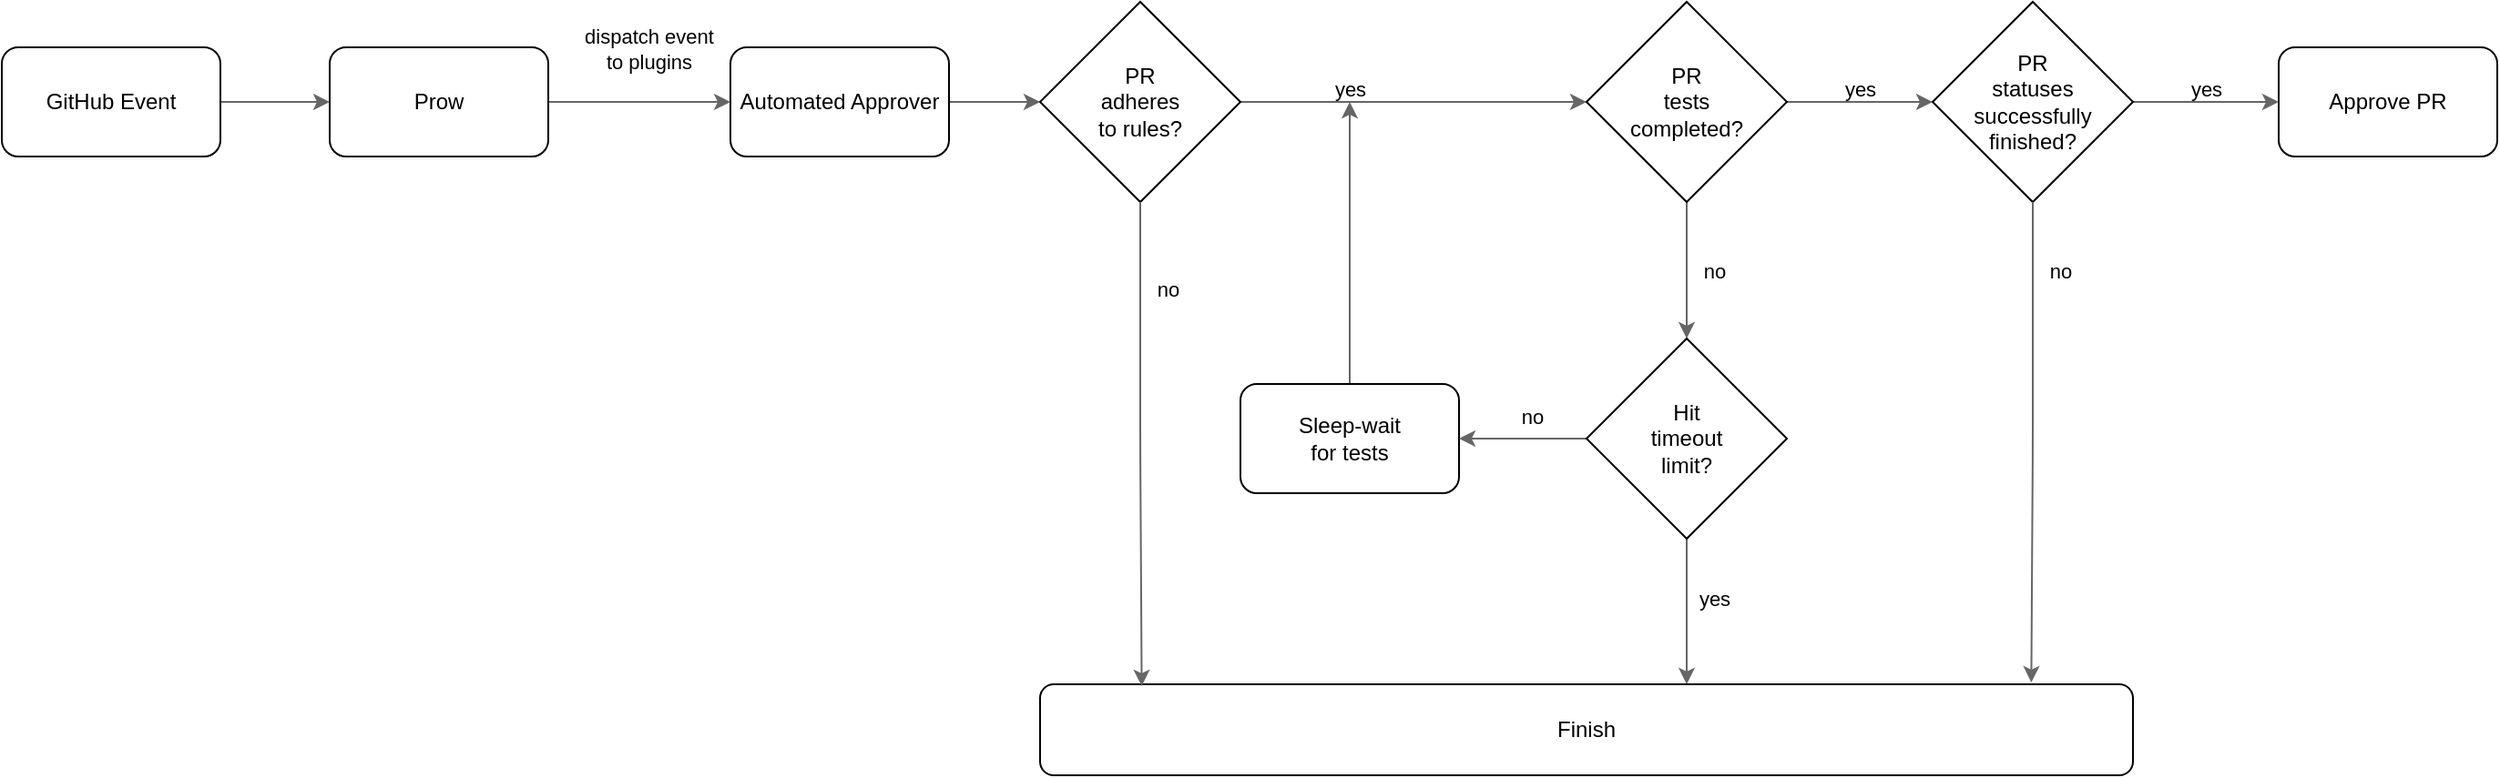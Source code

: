 <mxfile version="22.1.2" type="device">
  <diagram name="Page-1" id="Q6GPCWiZWo3Kk-0Ly1na">
    <mxGraphModel dx="1917" dy="793" grid="1" gridSize="10" guides="1" tooltips="1" connect="1" arrows="1" fnew="1" page="1" pageScale="1" pageWidth="827" pageHeight="1169" math="0" shadow="0">
      <root>
        <mxCell id="0" />
        <mxCell id="1" parent="0" />
        <mxCell id="oPnlrTEqkKn-1l4baIZ--10" value="" style="edgeStyle=orthogonalEdgeStyle;rounded=1;orthogonalLoop=1;jettySize=auto;html=1;strokeColor=#666666;" edge="1" parent="1" source="oPnlrTEqkKn-1l4baIZ--1" target="oPnlrTEqkKn-1l4baIZ--3">
          <mxGeometry relative="1" as="geometry" />
        </mxCell>
        <mxCell id="oPnlrTEqkKn-1l4baIZ--1" value="&lt;font color=&quot;#000000&quot;&gt;GitHub Event&lt;/font&gt;" style="rounded=1;whiteSpace=wrap;html=1;fontColor=#666666;" vertex="1" parent="1">
          <mxGeometry x="10" y="80" width="120" height="60" as="geometry" />
        </mxCell>
        <mxCell id="oPnlrTEqkKn-1l4baIZ--13" value="" style="edgeStyle=orthogonalEdgeStyle;rounded=1;orthogonalLoop=1;jettySize=auto;html=1;strokeColor=#666666;" edge="1" parent="1" source="oPnlrTEqkKn-1l4baIZ--2" target="oPnlrTEqkKn-1l4baIZ--6">
          <mxGeometry relative="1" as="geometry" />
        </mxCell>
        <mxCell id="oPnlrTEqkKn-1l4baIZ--2" value="&lt;font color=&quot;#000000&quot;&gt;Automated Approver&lt;/font&gt;" style="rounded=1;whiteSpace=wrap;html=1;fontColor=#666666;" vertex="1" parent="1">
          <mxGeometry x="410" y="80" width="120" height="60" as="geometry" />
        </mxCell>
        <mxCell id="oPnlrTEqkKn-1l4baIZ--11" value="" style="edgeStyle=orthogonalEdgeStyle;rounded=1;orthogonalLoop=1;jettySize=auto;html=1;strokeColor=#666666;" edge="1" parent="1" source="oPnlrTEqkKn-1l4baIZ--3" target="oPnlrTEqkKn-1l4baIZ--2">
          <mxGeometry relative="1" as="geometry" />
        </mxCell>
        <mxCell id="oPnlrTEqkKn-1l4baIZ--3" value="&lt;font color=&quot;#000000&quot;&gt;Prow&lt;/font&gt;" style="rounded=1;whiteSpace=wrap;html=1;fontColor=#666666;" vertex="1" parent="1">
          <mxGeometry x="190" y="80" width="120" height="60" as="geometry" />
        </mxCell>
        <mxCell id="oPnlrTEqkKn-1l4baIZ--14" value="" style="edgeStyle=orthogonalEdgeStyle;rounded=1;orthogonalLoop=1;jettySize=auto;html=1;strokeColor=#666666;" edge="1" parent="1" source="oPnlrTEqkKn-1l4baIZ--6" target="oPnlrTEqkKn-1l4baIZ--7">
          <mxGeometry relative="1" as="geometry" />
        </mxCell>
        <mxCell id="oPnlrTEqkKn-1l4baIZ--6" value="&lt;font color=&quot;#000000&quot;&gt;PR&lt;br&gt;adheres&lt;br&gt;to rules?&lt;/font&gt;" style="rhombus;whiteSpace=wrap;html=1;fontColor=#666666;" vertex="1" parent="1">
          <mxGeometry x="580" y="55" width="110" height="110" as="geometry" />
        </mxCell>
        <mxCell id="oPnlrTEqkKn-1l4baIZ--15" value="" style="edgeStyle=orthogonalEdgeStyle;rounded=1;orthogonalLoop=1;jettySize=auto;html=1;strokeColor=#666666;" edge="1" parent="1" source="oPnlrTEqkKn-1l4baIZ--7" target="oPnlrTEqkKn-1l4baIZ--8">
          <mxGeometry relative="1" as="geometry" />
        </mxCell>
        <mxCell id="oPnlrTEqkKn-1l4baIZ--21" value="" style="edgeStyle=orthogonalEdgeStyle;rounded=1;orthogonalLoop=1;jettySize=auto;html=1;strokeColor=#666666;" edge="1" parent="1" source="oPnlrTEqkKn-1l4baIZ--7" target="oPnlrTEqkKn-1l4baIZ--18">
          <mxGeometry relative="1" as="geometry" />
        </mxCell>
        <mxCell id="oPnlrTEqkKn-1l4baIZ--7" value="&lt;font color=&quot;#000000&quot;&gt;PR&lt;br&gt;tests &lt;br&gt;completed?&lt;/font&gt;" style="rhombus;whiteSpace=wrap;html=1;fontColor=#666666;" vertex="1" parent="1">
          <mxGeometry x="880" y="55" width="110" height="110" as="geometry" />
        </mxCell>
        <mxCell id="oPnlrTEqkKn-1l4baIZ--16" value="" style="edgeStyle=orthogonalEdgeStyle;rounded=1;orthogonalLoop=1;jettySize=auto;html=1;strokeColor=#666666;" edge="1" parent="1" source="oPnlrTEqkKn-1l4baIZ--8" target="oPnlrTEqkKn-1l4baIZ--9">
          <mxGeometry relative="1" as="geometry" />
        </mxCell>
        <mxCell id="oPnlrTEqkKn-1l4baIZ--8" value="&lt;font color=&quot;#000000&quot;&gt;PR&lt;br&gt;statuses&lt;br&gt;successfully&lt;br&gt;finished?&lt;/font&gt;" style="rhombus;whiteSpace=wrap;html=1;fontColor=#666666;" vertex="1" parent="1">
          <mxGeometry x="1070" y="55" width="110" height="110" as="geometry" />
        </mxCell>
        <mxCell id="oPnlrTEqkKn-1l4baIZ--9" value="&lt;font color=&quot;#000000&quot; style=&quot;font-size: 12px;&quot;&gt;Approve PR&lt;/font&gt;" style="rounded=1;whiteSpace=wrap;html=1;fontColor=#666666;" vertex="1" parent="1">
          <mxGeometry x="1260" y="80" width="120" height="60" as="geometry" />
        </mxCell>
        <mxCell id="oPnlrTEqkKn-1l4baIZ--12" value="&lt;font style=&quot;font-size: 11px;&quot;&gt;dispatch event&lt;br&gt;to plugins&lt;br&gt;&lt;/font&gt;" style="text;html=1;align=center;verticalAlign=top;resizable=0;points=[];autosize=1;strokeColor=none;fillColor=none;" vertex="1" parent="1">
          <mxGeometry x="320" y="60" width="90" height="40" as="geometry" />
        </mxCell>
        <mxCell id="oPnlrTEqkKn-1l4baIZ--25" style="edgeStyle=orthogonalEdgeStyle;rounded=1;orthogonalLoop=1;jettySize=auto;html=1;strokeColor=#666666;" edge="1" parent="1" source="oPnlrTEqkKn-1l4baIZ--17">
          <mxGeometry relative="1" as="geometry">
            <mxPoint x="750" y="110" as="targetPoint" />
          </mxGeometry>
        </mxCell>
        <mxCell id="oPnlrTEqkKn-1l4baIZ--17" value="&lt;font color=&quot;#000000&quot;&gt;Sleep-wait &lt;br&gt;for tests&lt;/font&gt;" style="rounded=1;whiteSpace=wrap;html=1;fontColor=#666666;" vertex="1" parent="1">
          <mxGeometry x="690" y="265" width="120" height="60" as="geometry" />
        </mxCell>
        <mxCell id="oPnlrTEqkKn-1l4baIZ--23" value="" style="edgeStyle=orthogonalEdgeStyle;rounded=1;orthogonalLoop=1;jettySize=auto;html=1;strokeColor=#666666;" edge="1" parent="1" source="oPnlrTEqkKn-1l4baIZ--18" target="oPnlrTEqkKn-1l4baIZ--17">
          <mxGeometry relative="1" as="geometry" />
        </mxCell>
        <mxCell id="oPnlrTEqkKn-1l4baIZ--24" value="" style="edgeStyle=orthogonalEdgeStyle;rounded=1;orthogonalLoop=1;jettySize=auto;html=1;strokeColor=#666666;" edge="1" parent="1" source="oPnlrTEqkKn-1l4baIZ--18" target="oPnlrTEqkKn-1l4baIZ--19">
          <mxGeometry relative="1" as="geometry">
            <Array as="points">
              <mxPoint x="935" y="410" />
              <mxPoint x="935" y="410" />
            </Array>
          </mxGeometry>
        </mxCell>
        <mxCell id="oPnlrTEqkKn-1l4baIZ--18" value="&lt;font color=&quot;#000000&quot;&gt;Hit &lt;br&gt;timeout &lt;br&gt;limit?&lt;/font&gt;" style="rhombus;whiteSpace=wrap;html=1;fontColor=#666666;" vertex="1" parent="1">
          <mxGeometry x="880" y="240" width="110" height="110" as="geometry" />
        </mxCell>
        <mxCell id="oPnlrTEqkKn-1l4baIZ--19" value="&lt;font color=&quot;#000000&quot;&gt;Finish&lt;/font&gt;" style="rounded=1;whiteSpace=wrap;html=1;fontColor=#666666;" vertex="1" parent="1">
          <mxGeometry x="580" y="430" width="600" height="50" as="geometry" />
        </mxCell>
        <mxCell id="oPnlrTEqkKn-1l4baIZ--20" style="edgeStyle=orthogonalEdgeStyle;rounded=1;orthogonalLoop=1;jettySize=auto;html=1;entryX=0.907;entryY=-0.02;entryDx=0;entryDy=0;entryPerimeter=0;strokeColor=#666666;" edge="1" parent="1" source="oPnlrTEqkKn-1l4baIZ--8" target="oPnlrTEqkKn-1l4baIZ--19">
          <mxGeometry relative="1" as="geometry" />
        </mxCell>
        <mxCell id="oPnlrTEqkKn-1l4baIZ--26" value="&lt;font style=&quot;font-size: 11px;&quot;&gt;yes&lt;/font&gt;" style="text;html=1;align=center;verticalAlign=middle;resizable=0;points=[];autosize=1;strokeColor=none;fillColor=none;" vertex="1" parent="1">
          <mxGeometry x="730" y="88" width="40" height="30" as="geometry" />
        </mxCell>
        <mxCell id="oPnlrTEqkKn-1l4baIZ--27" value="&lt;font style=&quot;font-size: 11px;&quot;&gt;yes&lt;/font&gt;" style="text;html=1;align=center;verticalAlign=middle;resizable=0;points=[];autosize=1;strokeColor=none;fillColor=none;" vertex="1" parent="1">
          <mxGeometry x="1010" y="88" width="40" height="30" as="geometry" />
        </mxCell>
        <mxCell id="oPnlrTEqkKn-1l4baIZ--28" value="&lt;font style=&quot;font-size: 11px;&quot;&gt;yes&lt;/font&gt;" style="text;html=1;align=center;verticalAlign=middle;resizable=0;points=[];autosize=1;strokeColor=none;fillColor=none;" vertex="1" parent="1">
          <mxGeometry x="1200" y="88" width="40" height="30" as="geometry" />
        </mxCell>
        <mxCell id="oPnlrTEqkKn-1l4baIZ--32" value="&lt;font style=&quot;font-size: 11px;&quot;&gt;no&lt;/font&gt;" style="text;html=1;align=center;verticalAlign=middle;resizable=0;points=[];autosize=1;strokeColor=none;fillColor=none;" vertex="1" parent="1">
          <mxGeometry x="830" y="268" width="40" height="30" as="geometry" />
        </mxCell>
        <mxCell id="oPnlrTEqkKn-1l4baIZ--33" value="&lt;font style=&quot;font-size: 11px;&quot;&gt;no&lt;/font&gt;" style="text;html=1;align=center;verticalAlign=middle;resizable=0;points=[];autosize=1;strokeColor=none;fillColor=none;" vertex="1" parent="1">
          <mxGeometry x="930" y="188" width="40" height="30" as="geometry" />
        </mxCell>
        <mxCell id="oPnlrTEqkKn-1l4baIZ--34" value="&lt;font style=&quot;font-size: 11px;&quot;&gt;no&lt;/font&gt;" style="text;html=1;align=center;verticalAlign=middle;resizable=0;points=[];autosize=1;strokeColor=none;fillColor=none;" vertex="1" parent="1">
          <mxGeometry x="1120" y="188" width="40" height="30" as="geometry" />
        </mxCell>
        <mxCell id="oPnlrTEqkKn-1l4baIZ--35" value="&lt;font style=&quot;font-size: 11px;&quot;&gt;yes&lt;/font&gt;" style="text;html=1;align=center;verticalAlign=middle;resizable=0;points=[];autosize=1;strokeColor=none;fillColor=none;" vertex="1" parent="1">
          <mxGeometry x="930" y="368" width="40" height="30" as="geometry" />
        </mxCell>
        <mxCell id="oPnlrTEqkKn-1l4baIZ--39" style="edgeStyle=orthogonalEdgeStyle;rounded=1;orthogonalLoop=1;jettySize=auto;html=1;entryX=0.093;entryY=0.02;entryDx=0;entryDy=0;entryPerimeter=0;strokeColor=#666666;" edge="1" parent="1" source="oPnlrTEqkKn-1l4baIZ--6" target="oPnlrTEqkKn-1l4baIZ--19">
          <mxGeometry relative="1" as="geometry" />
        </mxCell>
        <mxCell id="oPnlrTEqkKn-1l4baIZ--40" value="&lt;font style=&quot;font-size: 11px;&quot;&gt;no&lt;/font&gt;" style="text;html=1;align=center;verticalAlign=middle;resizable=0;points=[];autosize=1;strokeColor=none;fillColor=none;" vertex="1" parent="1">
          <mxGeometry x="630" y="198" width="40" height="30" as="geometry" />
        </mxCell>
      </root>
    </mxGraphModel>
  </diagram>
</mxfile>
# (2025-03-04)